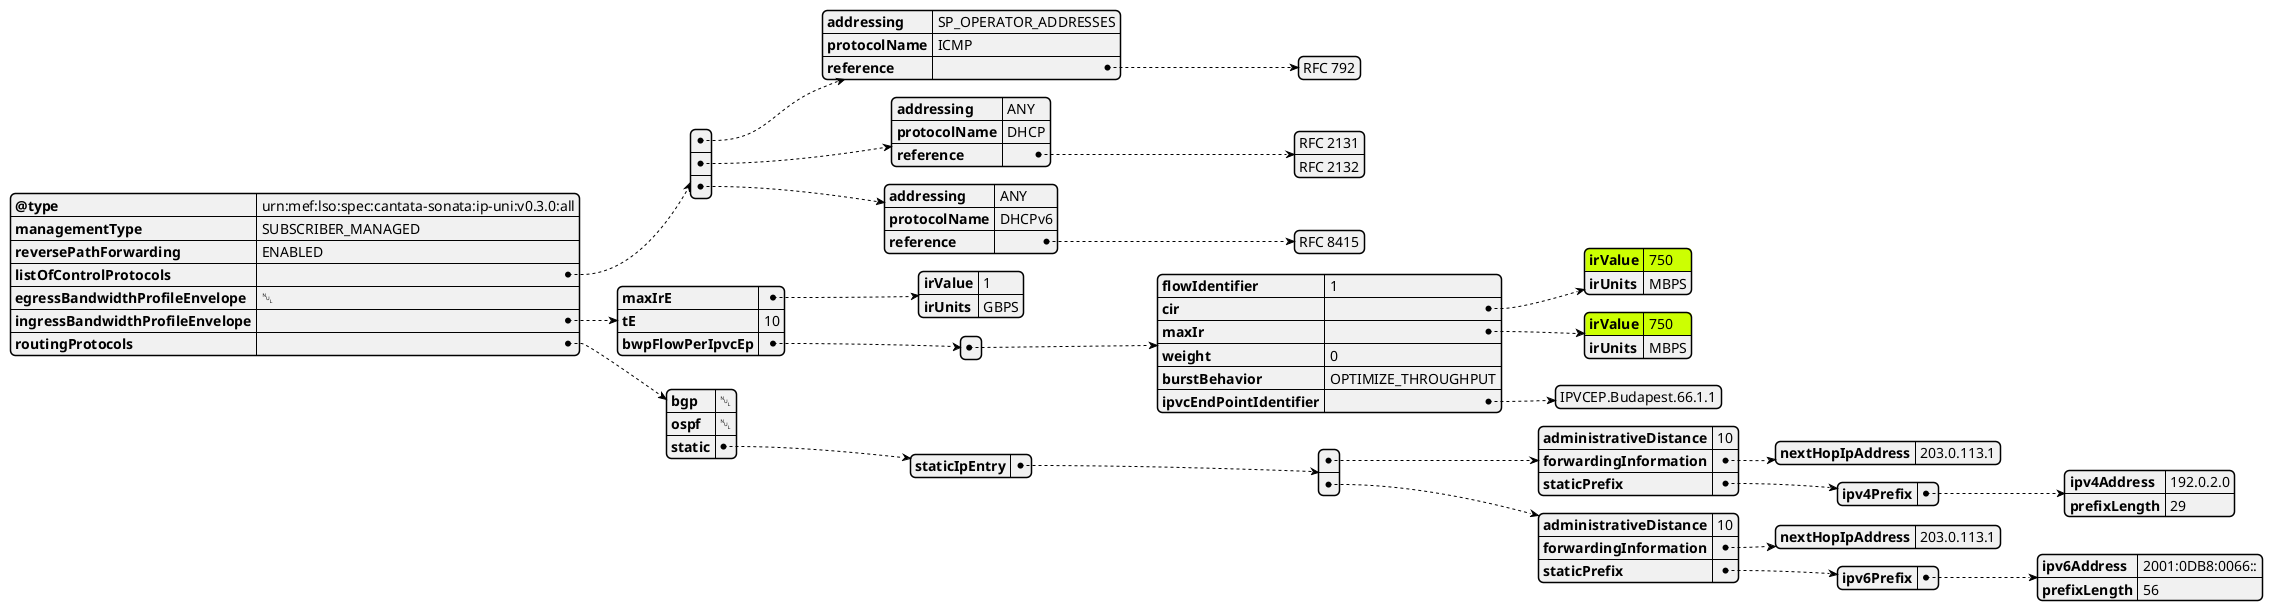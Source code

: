 @startjson

#highlight "ingressBandwidthProfileEnvelope" / "bwpFlowPerIpvcEp" / "0" / "cir" / "irValue" 
#highlight "ingressBandwidthProfileEnvelope" / "bwpFlowPerIpvcEp" / "0" / "maxIr"  / "irValue" 

 {
  "@type": "urn:mef:lso:spec:cantata-sonata:ip-uni:v0.3.0:all",
  "managementType": "SUBSCRIBER_MANAGED",
  "reversePathForwarding": "ENABLED",
  "listOfControlProtocols": [
    {
      "addressing": "SP_OPERATOR_ADDRESSES",
      "protocolName": "ICMP",
      "reference": ["RFC 792"]
    },
    {
      "addressing": "ANY",
      "protocolName": "DHCP",
      "reference": ["RFC 2131", "RFC 2132"]
    },
    {
      "addressing": "ANY",
      "protocolName": "DHCPv6",
      "reference": ["RFC 8415"]
    }
  ],
  "egressBandwidthProfileEnvelope": null,
  "ingressBandwidthProfileEnvelope": {
    "maxIrE": {
      "irValue": 1,
      "irUnits": "GBPS"
    },
    "tE": 10,
    "bwpFlowPerIpvcEp": [
      {
        "flowIdentifier": 1,
        "cir": {
          "irValue": 750,
          "irUnits": "MBPS"
        },
        "maxIr": {
          "irValue": 750,
          "irUnits": "MBPS"
        },
        "weight": 0,
        "burstBehavior": "OPTIMIZE_THROUGHPUT",
        "ipvcEndPointIdentifier": ["IPVCEP.Budapest.66.1.1"]
      }
    ]
  },
  "routingProtocols": {
    "bgp": null,
    "ospf": null,
    "static": {
      "staticIpEntry": [
        {
          "administrativeDistance": 10,
          "forwardingInformation": {
            "nextHopIpAddress": "203.0.113.1"
          },
          "staticPrefix": {
            "ipv4Prefix": {
              "ipv4Address": "192.0.2.0",
              "prefixLength": 29
            }
          }
        },
        {
          "administrativeDistance": 10,
          "forwardingInformation": {
            "nextHopIpAddress": "203.0.113.1"
          },
          "staticPrefix": {
            "ipv6Prefix": {
              "ipv6Address": "2001:0DB8:0066::",
              "prefixLength": 56
            }
          }
        }
      ]
    }
  }
}

@endjson